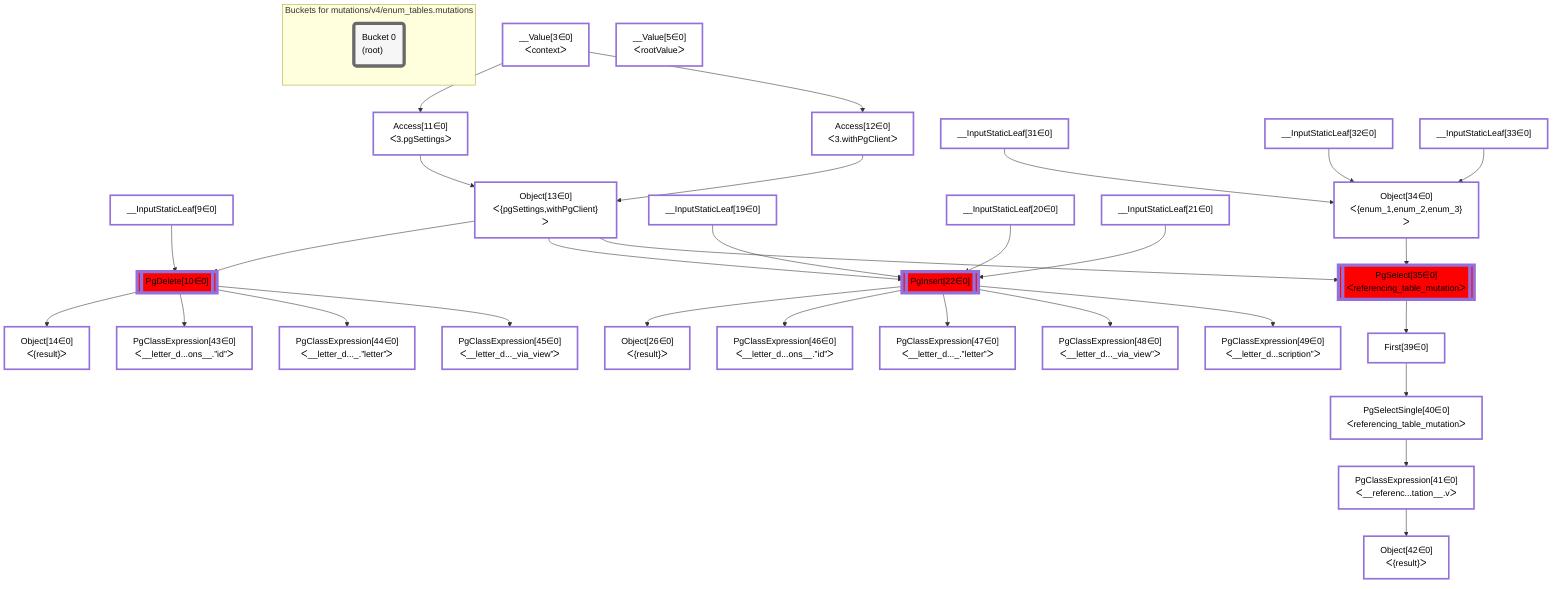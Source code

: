 graph TD
    classDef path fill:#eee,stroke:#000,color:#000
    classDef plan fill:#fff,stroke-width:3px,color:#000
    classDef itemplan fill:#fff,stroke-width:6px,color:#000
    classDef sideeffectplan fill:#f00,stroke-width:6px,color:#000
    classDef bucket fill:#f6f6f6,color:#000,stroke-width:6px,text-align:left


    %% define steps
    __Value3["__Value[3∈0]<br />ᐸcontextᐳ"]:::plan
    __Value5["__Value[5∈0]<br />ᐸrootValueᐳ"]:::plan
    __InputStaticLeaf9["__InputStaticLeaf[9∈0]"]:::plan
    Access11["Access[11∈0]<br />ᐸ3.pgSettingsᐳ"]:::plan
    Access12["Access[12∈0]<br />ᐸ3.withPgClientᐳ"]:::plan
    Object13["Object[13∈0]<br />ᐸ{pgSettings,withPgClient}ᐳ"]:::plan
    PgDelete10[["PgDelete[10∈0]"]]:::sideeffectplan
    Object14["Object[14∈0]<br />ᐸ{result}ᐳ"]:::plan
    __InputStaticLeaf19["__InputStaticLeaf[19∈0]"]:::plan
    __InputStaticLeaf20["__InputStaticLeaf[20∈0]"]:::plan
    __InputStaticLeaf21["__InputStaticLeaf[21∈0]"]:::plan
    PgInsert22[["PgInsert[22∈0]"]]:::sideeffectplan
    Object26["Object[26∈0]<br />ᐸ{result}ᐳ"]:::plan
    __InputStaticLeaf31["__InputStaticLeaf[31∈0]"]:::plan
    __InputStaticLeaf32["__InputStaticLeaf[32∈0]"]:::plan
    __InputStaticLeaf33["__InputStaticLeaf[33∈0]"]:::plan
    Object34["Object[34∈0]<br />ᐸ{enum_1,enum_2,enum_3}ᐳ"]:::plan
    PgSelect35[["PgSelect[35∈0]<br />ᐸreferencing_table_mutationᐳ"]]:::sideeffectplan
    First39["First[39∈0]"]:::plan
    PgSelectSingle40["PgSelectSingle[40∈0]<br />ᐸreferencing_table_mutationᐳ"]:::plan
    PgClassExpression41["PgClassExpression[41∈0]<br />ᐸ__referenc...tation__.vᐳ"]:::plan
    Object42["Object[42∈0]<br />ᐸ{result}ᐳ"]:::plan
    PgClassExpression43["PgClassExpression[43∈0]<br />ᐸ__letter_d...ons__.”id”ᐳ"]:::plan
    PgClassExpression44["PgClassExpression[44∈0]<br />ᐸ__letter_d..._.”letter”ᐳ"]:::plan
    PgClassExpression45["PgClassExpression[45∈0]<br />ᐸ__letter_d..._via_view”ᐳ"]:::plan
    PgClassExpression46["PgClassExpression[46∈0]<br />ᐸ__letter_d...ons__.”id”ᐳ"]:::plan
    PgClassExpression47["PgClassExpression[47∈0]<br />ᐸ__letter_d..._.”letter”ᐳ"]:::plan
    PgClassExpression48["PgClassExpression[48∈0]<br />ᐸ__letter_d..._via_view”ᐳ"]:::plan
    PgClassExpression49["PgClassExpression[49∈0]<br />ᐸ__letter_d...scription”ᐳ"]:::plan

    %% plan dependencies
    __Value3 --> Access11
    __Value3 --> Access12
    Access11 & Access12 --> Object13
    Object13 & __InputStaticLeaf9 --> PgDelete10
    PgDelete10 --> Object14
    Object13 & __InputStaticLeaf19 & __InputStaticLeaf20 & __InputStaticLeaf21 --> PgInsert22
    PgInsert22 --> Object26
    __InputStaticLeaf31 & __InputStaticLeaf32 & __InputStaticLeaf33 --> Object34
    Object13 & Object34 --> PgSelect35
    PgSelect35 --> First39
    First39 --> PgSelectSingle40
    PgSelectSingle40 --> PgClassExpression41
    PgClassExpression41 --> Object42
    PgDelete10 --> PgClassExpression43
    PgDelete10 --> PgClassExpression44
    PgDelete10 --> PgClassExpression45
    PgInsert22 --> PgClassExpression46
    PgInsert22 --> PgClassExpression47
    PgInsert22 --> PgClassExpression48
    PgInsert22 --> PgClassExpression49

    %% plan-to-path relationships

    subgraph "Buckets for mutations/v4/enum_tables.mutations"
    Bucket0("Bucket 0<br />(root)"):::bucket
    classDef bucket0 stroke:#696969
    class Bucket0 bucket0
    end